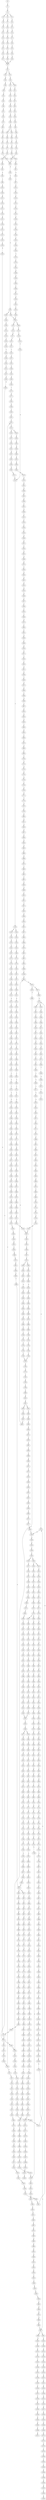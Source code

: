 strict digraph  {
	S0 -> S1 [ label = C ];
	S1 -> S2 [ label = T ];
	S2 -> S3 [ label = A ];
	S2 -> S4 [ label = T ];
	S2 -> S5 [ label = C ];
	S3 -> S6 [ label = G ];
	S4 -> S7 [ label = G ];
	S5 -> S8 [ label = G ];
	S6 -> S9 [ label = A ];
	S7 -> S10 [ label = A ];
	S8 -> S11 [ label = A ];
	S9 -> S12 [ label = A ];
	S10 -> S13 [ label = A ];
	S11 -> S14 [ label = A ];
	S12 -> S15 [ label = C ];
	S13 -> S16 [ label = C ];
	S14 -> S17 [ label = C ];
	S15 -> S18 [ label = T ];
	S16 -> S19 [ label = T ];
	S17 -> S20 [ label = T ];
	S18 -> S21 [ label = T ];
	S19 -> S22 [ label = T ];
	S20 -> S23 [ label = T ];
	S21 -> S24 [ label = C ];
	S22 -> S25 [ label = C ];
	S23 -> S26 [ label = C ];
	S24 -> S27 [ label = A ];
	S25 -> S28 [ label = A ];
	S26 -> S29 [ label = A ];
	S27 -> S30 [ label = A ];
	S28 -> S30 [ label = A ];
	S29 -> S30 [ label = A ];
	S30 -> S31 [ label = C ];
	S31 -> S32 [ label = C ];
	S31 -> S33 [ label = T ];
	S32 -> S34 [ label = G ];
	S33 -> S35 [ label = G ];
	S34 -> S36 [ label = G ];
	S35 -> S37 [ label = G ];
	S35 -> S38 [ label = C ];
	S36 -> S39 [ label = C ];
	S37 -> S40 [ label = C ];
	S38 -> S41 [ label = C ];
	S39 -> S42 [ label = C ];
	S40 -> S43 [ label = C ];
	S41 -> S44 [ label = C ];
	S42 -> S45 [ label = C ];
	S43 -> S46 [ label = C ];
	S44 -> S47 [ label = T ];
	S45 -> S48 [ label = A ];
	S46 -> S49 [ label = A ];
	S47 -> S50 [ label = A ];
	S48 -> S51 [ label = G ];
	S49 -> S52 [ label = G ];
	S50 -> S53 [ label = G ];
	S51 -> S54 [ label = T ];
	S52 -> S55 [ label = G ];
	S53 -> S56 [ label = G ];
	S54 -> S57 [ label = T ];
	S55 -> S58 [ label = T ];
	S56 -> S59 [ label = T ];
	S57 -> S60 [ label = G ];
	S58 -> S61 [ label = G ];
	S59 -> S62 [ label = G ];
	S60 -> S63 [ label = T ];
	S61 -> S64 [ label = C ];
	S61 -> S65 [ label = G ];
	S62 -> S66 [ label = T ];
	S63 -> S67 [ label = G ];
	S64 -> S68 [ label = G ];
	S65 -> S69 [ label = G ];
	S66 -> S70 [ label = G ];
	S67 -> S71 [ label = C ];
	S68 -> S72 [ label = C ];
	S69 -> S73 [ label = C ];
	S70 -> S74 [ label = C ];
	S71 -> S75 [ label = G ];
	S72 -> S76 [ label = G ];
	S73 -> S77 [ label = T ];
	S74 -> S78 [ label = G ];
	S75 -> S79 [ label = T ];
	S76 -> S80 [ label = T ];
	S77 -> S81 [ label = T ];
	S78 -> S82 [ label = T ];
	S79 -> S83 [ label = C ];
	S80 -> S84 [ label = C ];
	S81 -> S85 [ label = C ];
	S82 -> S86 [ label = C ];
	S83 -> S87 [ label = G ];
	S84 -> S88 [ label = G ];
	S85 -> S89 [ label = G ];
	S86 -> S87 [ label = G ];
	S87 -> S90 [ label = A ];
	S88 -> S91 [ label = T ];
	S89 -> S92 [ label = A ];
	S90 -> S93 [ label = A ];
	S91 -> S94 [ label = G ];
	S92 -> S95 [ label = A ];
	S93 -> S96 [ label = C ];
	S94 -> S97 [ label = C ];
	S95 -> S98 [ label = C ];
	S96 -> S99 [ label = C ];
	S96 -> S100 [ label = A ];
	S97 -> S101 [ label = A ];
	S98 -> S102 [ label = A ];
	S99 -> S103 [ label = T ];
	S100 -> S104 [ label = C ];
	S101 -> S105 [ label = T ];
	S102 -> S106 [ label = C ];
	S103 -> S107 [ label = T ];
	S103 -> S108 [ label = G ];
	S104 -> S109 [ label = C ];
	S105 -> S110 [ label = C ];
	S106 -> S111 [ label = G ];
	S107 -> S112 [ label = C ];
	S108 -> S113 [ label = T ];
	S109 -> S114 [ label = C ];
	S110 -> S115 [ label = C ];
	S111 -> S116 [ label = C ];
	S112 -> S117 [ label = G ];
	S113 -> S118 [ label = C ];
	S114 -> S119 [ label = G ];
	S115 -> S120 [ label = G ];
	S116 -> S121 [ label = G ];
	S117 -> S122 [ label = T ];
	S118 -> S123 [ label = G ];
	S119 -> S124 [ label = T ];
	S120 -> S125 [ label = C ];
	S121 -> S126 [ label = C ];
	S122 -> S127 [ label = A ];
	S123 -> S128 [ label = C ];
	S124 -> S129 [ label = A ];
	S125 -> S130 [ label = A ];
	S126 -> S131 [ label = A ];
	S127 -> S132 [ label = C ];
	S128 -> S133 [ label = G ];
	S129 -> S134 [ label = C ];
	S130 -> S135 [ label = C ];
	S131 -> S136 [ label = C ];
	S132 -> S137 [ label = T ];
	S133 -> S138 [ label = C ];
	S134 -> S139 [ label = G ];
	S135 -> S140 [ label = G ];
	S136 -> S141 [ label = G ];
	S137 -> S142 [ label = T ];
	S138 -> S143 [ label = G ];
	S138 -> S144 [ label = A ];
	S139 -> S145 [ label = T ];
	S140 -> S146 [ label = T ];
	S141 -> S147 [ label = T ];
	S142 -> S148 [ label = C ];
	S143 -> S149 [ label = A ];
	S144 -> S150 [ label = A ];
	S145 -> S151 [ label = C ];
	S146 -> S152 [ label = C ];
	S147 -> S153 [ label = C ];
	S148 -> S154 [ label = A ];
	S149 -> S155 [ label = G ];
	S150 -> S156 [ label = C ];
	S151 -> S157 [ label = C ];
	S152 -> S158 [ label = G ];
	S153 -> S159 [ label = C ];
	S154 -> S160 [ label = A ];
	S155 -> S161 [ label = C ];
	S156 -> S162 [ label = C ];
	S157 -> S163 [ label = A ];
	S158 -> S164 [ label = A ];
	S159 -> S165 [ label = A ];
	S160 -> S166 [ label = G ];
	S161 -> S167 [ label = A ];
	S162 -> S168 [ label = C ];
	S163 -> S169 [ label = G ];
	S164 -> S170 [ label = G ];
	S165 -> S171 [ label = G ];
	S166 -> S172 [ label = C ];
	S167 -> S173 [ label = G ];
	S168 -> S174 [ label = G ];
	S169 -> S175 [ label = C ];
	S170 -> S176 [ label = C ];
	S171 -> S175 [ label = C ];
	S172 -> S177 [ label = G ];
	S173 -> S178 [ label = T ];
	S174 -> S179 [ label = T ];
	S175 -> S180 [ label = T ];
	S175 -> S181 [ label = G ];
	S176 -> S182 [ label = G ];
	S177 -> S183 [ label = A ];
	S178 -> S184 [ label = G ];
	S179 -> S185 [ label = A ];
	S180 -> S186 [ label = T ];
	S181 -> S187 [ label = A ];
	S182 -> S188 [ label = A ];
	S183 -> S189 [ label = G ];
	S184 -> S190 [ label = C ];
	S185 -> S191 [ label = C ];
	S186 -> S192 [ label = C ];
	S187 -> S193 [ label = G ];
	S188 -> S194 [ label = G ];
	S189 -> S195 [ label = T ];
	S190 -> S196 [ label = A ];
	S191 -> S197 [ label = A ];
	S192 -> S198 [ label = A ];
	S193 -> S199 [ label = T ];
	S194 -> S200 [ label = T ];
	S195 -> S201 [ label = C ];
	S196 -> S202 [ label = A ];
	S197 -> S203 [ label = G ];
	S198 -> S204 [ label = C ];
	S199 -> S205 [ label = C ];
	S200 -> S206 [ label = C ];
	S201 -> S207 [ label = C ];
	S202 -> S208 [ label = C ];
	S203 -> S209 [ label = C ];
	S204 -> S210 [ label = G ];
	S205 -> S207 [ label = C ];
	S205 -> S211 [ label = T ];
	S206 -> S212 [ label = G ];
	S207 -> S213 [ label = C ];
	S208 -> S214 [ label = A ];
	S209 -> S215 [ label = A ];
	S210 -> S216 [ label = C ];
	S211 -> S217 [ label = C ];
	S212 -> S218 [ label = A ];
	S213 -> S219 [ label = T ];
	S213 -> S220 [ label = G ];
	S214 -> S221 [ label = G ];
	S215 -> S222 [ label = G ];
	S216 -> S223 [ label = C ];
	S217 -> S224 [ label = G ];
	S218 -> S225 [ label = A ];
	S219 -> S226 [ label = C ];
	S220 -> S227 [ label = C ];
	S221 -> S228 [ label = C ];
	S222 -> S229 [ label = G ];
	S223 -> S230 [ label = C ];
	S224 -> S231 [ label = T ];
	S225 -> S232 [ label = C ];
	S226 -> S233 [ label = C ];
	S227 -> S234 [ label = C ];
	S228 -> S235 [ label = T ];
	S229 -> S236 [ label = T ];
	S230 -> S237 [ label = T ];
	S231 -> S238 [ label = C ];
	S232 -> S239 [ label = C ];
	S233 -> S240 [ label = G ];
	S234 -> S241 [ label = T ];
	S235 -> S242 [ label = A ];
	S236 -> S243 [ label = G ];
	S237 -> S244 [ label = T ];
	S238 -> S245 [ label = T ];
	S239 -> S103 [ label = T ];
	S240 -> S246 [ label = G ];
	S241 -> S247 [ label = G ];
	S242 -> S248 [ label = C ];
	S243 -> S249 [ label = C ];
	S244 -> S250 [ label = C ];
	S245 -> S251 [ label = G ];
	S246 -> S252 [ label = T ];
	S247 -> S253 [ label = T ];
	S248 -> S254 [ label = G ];
	S249 -> S255 [ label = A ];
	S250 -> S256 [ label = A ];
	S251 -> S257 [ label = T ];
	S252 -> S258 [ label = C ];
	S253 -> S259 [ label = C ];
	S254 -> S260 [ label = A ];
	S255 -> S261 [ label = C ];
	S256 -> S262 [ label = T ];
	S257 -> S263 [ label = T ];
	S258 -> S264 [ label = T ];
	S259 -> S265 [ label = G ];
	S260 -> S266 [ label = G ];
	S261 -> S267 [ label = G ];
	S262 -> S268 [ label = C ];
	S263 -> S269 [ label = C ];
	S264 -> S270 [ label = G ];
	S265 -> S271 [ label = C ];
	S266 -> S272 [ label = A ];
	S267 -> S273 [ label = C ];
	S268 -> S274 [ label = C ];
	S269 -> S275 [ label = C ];
	S270 -> S276 [ label = G ];
	S271 -> S133 [ label = G ];
	S272 -> S277 [ label = A ];
	S273 -> S278 [ label = G ];
	S274 -> S279 [ label = A ];
	S275 -> S280 [ label = G ];
	S276 -> S281 [ label = A ];
	S277 -> S282 [ label = C ];
	S278 -> S283 [ label = G ];
	S279 -> S284 [ label = G ];
	S280 -> S285 [ label = T ];
	S281 -> S286 [ label = G ];
	S282 -> S287 [ label = T ];
	S283 -> S288 [ label = T ];
	S284 -> S289 [ label = A ];
	S285 -> S290 [ label = G ];
	S286 -> S291 [ label = G ];
	S287 -> S292 [ label = G ];
	S288 -> S293 [ label = G ];
	S289 -> S294 [ label = A ];
	S290 -> S295 [ label = G ];
	S291 -> S296 [ label = G ];
	S292 -> S297 [ label = G ];
	S293 -> S298 [ label = C ];
	S294 -> S299 [ label = C ];
	S295 -> S300 [ label = C ];
	S296 -> S301 [ label = T ];
	S297 -> S302 [ label = C ];
	S298 -> S303 [ label = C ];
	S299 -> S304 [ label = C ];
	S300 -> S305 [ label = C ];
	S301 -> S306 [ label = G ];
	S302 -> S307 [ label = G ];
	S303 -> S308 [ label = G ];
	S304 -> S309 [ label = A ];
	S304 -> S310 [ label = G ];
	S305 -> S311 [ label = C ];
	S306 -> S312 [ label = T ];
	S307 -> S313 [ label = C ];
	S308 -> S314 [ label = C ];
	S309 -> S315 [ label = G ];
	S309 -> S316 [ label = C ];
	S310 -> S317 [ label = G ];
	S311 -> S318 [ label = G ];
	S312 -> S319 [ label = T ];
	S313 -> S320 [ label = A ];
	S314 -> S321 [ label = A ];
	S315 -> S322 [ label = A ];
	S316 -> S323 [ label = C ];
	S317 -> S324 [ label = A ];
	S318 -> S325 [ label = T ];
	S319 -> S326 [ label = C ];
	S320 -> S327 [ label = G ];
	S321 -> S328 [ label = A ];
	S322 -> S329 [ label = C ];
	S323 -> S330 [ label = A ];
	S324 -> S331 [ label = C ];
	S325 -> S332 [ label = C ];
	S326 -> S333 [ label = C ];
	S327 -> S334 [ label = C ];
	S328 -> S335 [ label = C ];
	S329 -> S336 [ label = T ];
	S330 -> S337 [ label = C ];
	S331 -> S338 [ label = G ];
	S332 -> S339 [ label = C ];
	S333 -> S340 [ label = A ];
	S334 -> S341 [ label = G ];
	S335 -> S342 [ label = C ];
	S336 -> S343 [ label = C ];
	S337 -> S344 [ label = C ];
	S338 -> S345 [ label = C ];
	S339 -> S346 [ label = A ];
	S340 -> S347 [ label = G ];
	S341 -> S348 [ label = G ];
	S342 -> S349 [ label = A ];
	S343 -> S350 [ label = C ];
	S344 -> S351 [ label = C ];
	S345 -> S352 [ label = C ];
	S346 -> S353 [ label = G ];
	S347 -> S354 [ label = C ];
	S348 -> S355 [ label = G ];
	S349 -> S356 [ label = G ];
	S350 -> S357 [ label = C ];
	S351 -> S358 [ label = C ];
	S352 -> S359 [ label = C ];
	S353 -> S360 [ label = T ];
	S354 -> S361 [ label = A ];
	S355 -> S362 [ label = T ];
	S356 -> S363 [ label = T ];
	S357 -> S364 [ label = A ];
	S358 -> S365 [ label = T ];
	S359 -> S366 [ label = A ];
	S360 -> S367 [ label = A ];
	S361 -> S368 [ label = G ];
	S362 -> S369 [ label = G ];
	S363 -> S370 [ label = C ];
	S364 -> S371 [ label = T ];
	S365 -> S372 [ label = T ];
	S366 -> S373 [ label = T ];
	S367 -> S374 [ label = G ];
	S368 -> S375 [ label = A ];
	S369 -> S376 [ label = C ];
	S370 -> S377 [ label = G ];
	S371 -> S378 [ label = C ];
	S372 -> S379 [ label = C ];
	S373 -> S380 [ label = C ];
	S374 -> S381 [ label = G ];
	S374 -> S382 [ label = C ];
	S375 -> S383 [ label = T ];
	S376 -> S384 [ label = C ];
	S377 -> S385 [ label = C ];
	S378 -> S386 [ label = T ];
	S379 -> S387 [ label = C ];
	S379 -> S388 [ label = G ];
	S380 -> S389 [ label = G ];
	S381 -> S390 [ label = G ];
	S382 -> S391 [ label = T ];
	S383 -> S392 [ label = A ];
	S384 -> S393 [ label = G ];
	S385 -> S394 [ label = G ];
	S386 -> S395 [ label = G ];
	S387 -> S396 [ label = T ];
	S388 -> S397 [ label = A ];
	S389 -> S398 [ label = T ];
	S390 -> S399 [ label = T ];
	S391 -> S400 [ label = C ];
	S392 -> S401 [ label = A ];
	S393 -> S402 [ label = C ];
	S394 -> S403 [ label = C ];
	S395 -> S404 [ label = C ];
	S396 -> S405 [ label = G ];
	S397 -> S406 [ label = T ];
	S398 -> S407 [ label = C ];
	S399 -> S408 [ label = C ];
	S400 -> S409 [ label = C ];
	S401 -> S410 [ label = A ];
	S402 -> S411 [ label = C ];
	S403 -> S412 [ label = A ];
	S404 -> S413 [ label = C ];
	S405 -> S414 [ label = T ];
	S406 -> S415 [ label = C ];
	S407 -> S416 [ label = C ];
	S408 -> S417 [ label = A ];
	S409 -> S418 [ label = A ];
	S410 -> S419 [ label = A ];
	S411 -> S420 [ label = G ];
	S412 -> S421 [ label = G ];
	S413 -> S422 [ label = A ];
	S414 -> S423 [ label = C ];
	S415 -> S424 [ label = G ];
	S416 -> S425 [ label = T ];
	S417 -> S426 [ label = C ];
	S418 -> S427 [ label = C ];
	S419 -> S428 [ label = A ];
	S420 -> S429 [ label = G ];
	S421 -> S430 [ label = C ];
	S422 -> S431 [ label = G ];
	S423 -> S432 [ label = C ];
	S424 -> S433 [ label = T ];
	S425 -> S434 [ label = C ];
	S426 -> S435 [ label = T ];
	S427 -> S436 [ label = C ];
	S428 -> S437 [ label = C ];
	S429 -> S438 [ label = T ];
	S430 -> S439 [ label = C ];
	S431 -> S440 [ label = T ];
	S432 -> S441 [ label = T ];
	S433 -> S442 [ label = T ];
	S434 -> S443 [ label = T ];
	S435 -> S444 [ label = C ];
	S436 -> S445 [ label = G ];
	S437 -> S446 [ label = T ];
	S438 -> S447 [ label = G ];
	S439 -> S448 [ label = G ];
	S440 -> S449 [ label = C ];
	S441 -> S450 [ label = T ];
	S442 -> S451 [ label = T ];
	S443 -> S452 [ label = T ];
	S444 -> S453 [ label = G ];
	S445 -> S454 [ label = G ];
	S446 -> S455 [ label = T ];
	S447 -> S456 [ label = G ];
	S448 -> S457 [ label = G ];
	S449 -> S458 [ label = G ];
	S450 -> S459 [ label = G ];
	S451 -> S460 [ label = G ];
	S452 -> S461 [ label = C ];
	S453 -> S462 [ label = C ];
	S454 -> S463 [ label = A ];
	S455 -> S464 [ label = T ];
	S456 -> S465 [ label = T ];
	S457 -> S466 [ label = T ];
	S458 -> S467 [ label = T ];
	S459 -> S468 [ label = T ];
	S460 -> S469 [ label = T ];
	S461 -> S470 [ label = T ];
	S462 -> S471 [ label = T ];
	S463 -> S472 [ label = C ];
	S464 -> S473 [ label = G ];
	S465 -> S474 [ label = G ];
	S466 -> S475 [ label = G ];
	S467 -> S476 [ label = A ];
	S468 -> S477 [ label = A ];
	S469 -> S478 [ label = A ];
	S470 -> S479 [ label = C ];
	S471 -> S480 [ label = T ];
	S472 -> S481 [ label = G ];
	S473 -> S482 [ label = C ];
	S474 -> S483 [ label = G ];
	S475 -> S484 [ label = G ];
	S476 -> S485 [ label = A ];
	S477 -> S486 [ label = G ];
	S478 -> S487 [ label = G ];
	S479 -> S488 [ label = G ];
	S480 -> S489 [ label = C ];
	S481 -> S490 [ label = T ];
	S482 -> S491 [ label = C ];
	S483 -> S492 [ label = A ];
	S484 -> S493 [ label = A ];
	S485 -> S494 [ label = G ];
	S486 -> S495 [ label = G ];
	S487 -> S496 [ label = G ];
	S488 -> S497 [ label = G ];
	S489 -> S498 [ label = A ];
	S490 -> S499 [ label = C ];
	S491 -> S500 [ label = G ];
	S492 -> S501 [ label = A ];
	S493 -> S502 [ label = A ];
	S494 -> S503 [ label = A ];
	S495 -> S504 [ label = A ];
	S496 -> S505 [ label = A ];
	S497 -> S506 [ label = A ];
	S498 -> S507 [ label = T ];
	S499 -> S508 [ label = G ];
	S500 -> S509 [ label = T ];
	S501 -> S510 [ label = C ];
	S502 -> S511 [ label = G ];
	S503 -> S512 [ label = C ];
	S504 -> S513 [ label = G ];
	S505 -> S514 [ label = A ];
	S506 -> S515 [ label = G ];
	S507 -> S516 [ label = C ];
	S508 -> S517 [ label = T ];
	S509 -> S518 [ label = A ];
	S510 -> S519 [ label = C ];
	S511 -> S520 [ label = A ];
	S512 -> S521 [ label = G ];
	S513 -> S522 [ label = A ];
	S514 -> S523 [ label = A ];
	S515 -> S524 [ label = A ];
	S516 -> S525 [ label = C ];
	S517 -> S526 [ label = G ];
	S518 -> S527 [ label = G ];
	S519 -> S528 [ label = T ];
	S520 -> S529 [ label = A ];
	S521 -> S530 [ label = G ];
	S522 -> S531 [ label = G ];
	S523 -> S532 [ label = G ];
	S524 -> S533 [ label = G ];
	S525 -> S279 [ label = A ];
	S526 -> S534 [ label = A ];
	S527 -> S535 [ label = C ];
	S528 -> S536 [ label = C ];
	S529 -> S537 [ label = C ];
	S530 -> S538 [ label = C ];
	S531 -> S539 [ label = G ];
	S532 -> S540 [ label = G ];
	S533 -> S541 [ label = G ];
	S534 -> S542 [ label = C ];
	S535 -> S543 [ label = C ];
	S536 -> S544 [ label = G ];
	S537 -> S545 [ label = G ];
	S538 -> S546 [ label = T ];
	S539 -> S547 [ label = T ];
	S540 -> S548 [ label = T ];
	S541 -> S549 [ label = T ];
	S542 -> S550 [ label = C ];
	S543 -> S551 [ label = G ];
	S544 -> S552 [ label = G ];
	S545 -> S553 [ label = G ];
	S546 -> S554 [ label = C ];
	S547 -> S555 [ label = C ];
	S548 -> S556 [ label = C ];
	S549 -> S555 [ label = C ];
	S550 -> S557 [ label = G ];
	S551 -> S558 [ label = G ];
	S552 -> S559 [ label = C ];
	S553 -> S560 [ label = C ];
	S554 -> S561 [ label = T ];
	S555 -> S562 [ label = C ];
	S556 -> S563 [ label = C ];
	S557 -> S564 [ label = G ];
	S558 -> S565 [ label = T ];
	S559 -> S566 [ label = A ];
	S560 -> S567 [ label = A ];
	S561 -> S568 [ label = C ];
	S562 -> S569 [ label = C ];
	S563 -> S570 [ label = C ];
	S564 -> S571 [ label = T ];
	S565 -> S572 [ label = G ];
	S566 -> S573 [ label = C ];
	S567 -> S574 [ label = C ];
	S568 -> S575 [ label = G ];
	S569 -> S576 [ label = A ];
	S569 -> S577 [ label = G ];
	S570 -> S578 [ label = G ];
	S571 -> S579 [ label = C ];
	S572 -> S580 [ label = A ];
	S573 -> S581 [ label = G ];
	S574 -> S582 [ label = C ];
	S574 -> S583 [ label = T ];
	S575 -> S584 [ label = A ];
	S576 -> S585 [ label = G ];
	S577 -> S586 [ label = G ];
	S578 -> S587 [ label = A ];
	S579 -> S588 [ label = G ];
	S580 -> S589 [ label = C ];
	S581 -> S590 [ label = C ];
	S582 -> S591 [ label = G ];
	S583 -> S592 [ label = G ];
	S584 -> S593 [ label = A ];
	S585 -> S594 [ label = A ];
	S586 -> S595 [ label = A ];
	S587 -> S596 [ label = A ];
	S588 -> S597 [ label = C ];
	S589 -> S598 [ label = G ];
	S590 -> S599 [ label = G ];
	S591 -> S600 [ label = G ];
	S592 -> S601 [ label = G ];
	S593 -> S602 [ label = G ];
	S594 -> S603 [ label = G ];
	S595 -> S604 [ label = G ];
	S596 -> S605 [ label = G ];
	S597 -> S606 [ label = G ];
	S598 -> S607 [ label = T ];
	S599 -> S608 [ label = C ];
	S600 -> S609 [ label = G ];
	S601 -> S610 [ label = G ];
	S602 -> S611 [ label = T ];
	S603 -> S612 [ label = C ];
	S604 -> S613 [ label = G ];
	S605 -> S614 [ label = T ];
	S606 -> S615 [ label = T ];
	S607 -> S616 [ label = G ];
	S608 -> S617 [ label = G ];
	S609 -> S618 [ label = A ];
	S610 -> S619 [ label = A ];
	S611 -> S620 [ label = C ];
	S612 -> S621 [ label = C ];
	S613 -> S622 [ label = C ];
	S614 -> S623 [ label = C ];
	S615 -> S624 [ label = A ];
	S616 -> S625 [ label = G ];
	S617 -> S626 [ label = C ];
	S617 -> S627 [ label = G ];
	S618 -> S628 [ label = A ];
	S619 -> S629 [ label = A ];
	S620 -> S630 [ label = G ];
	S621 -> S631 [ label = A ];
	S622 -> S632 [ label = G ];
	S623 -> S633 [ label = G ];
	S624 -> S634 [ label = G ];
	S625 -> S635 [ label = G ];
	S626 -> S636 [ label = G ];
	S627 -> S637 [ label = C ];
	S628 -> S638 [ label = T ];
	S629 -> S639 [ label = C ];
	S630 -> S640 [ label = C ];
	S631 -> S641 [ label = C ];
	S632 -> S642 [ label = T ];
	S633 -> S643 [ label = A ];
	S634 -> S644 [ label = C ];
	S635 -> S645 [ label = T ];
	S636 -> S646 [ label = T ];
	S637 -> S647 [ label = T ];
	S638 -> S648 [ label = T ];
	S639 -> S649 [ label = T ];
	S640 -> S650 [ label = G ];
	S641 -> S651 [ label = G ];
	S642 -> S652 [ label = G ];
	S643 -> S653 [ label = G ];
	S644 -> S654 [ label = C ];
	S645 -> S655 [ label = A ];
	S646 -> S656 [ label = C ];
	S647 -> S657 [ label = G ];
	S648 -> S658 [ label = G ];
	S649 -> S659 [ label = G ];
	S650 -> S660 [ label = G ];
	S651 -> S661 [ label = G ];
	S652 -> S662 [ label = G ];
	S653 -> S663 [ label = G ];
	S654 -> S664 [ label = G ];
	S655 -> S665 [ label = C ];
	S656 -> S666 [ label = G ];
	S657 -> S667 [ label = G ];
	S658 -> S668 [ label = A ];
	S659 -> S669 [ label = G ];
	S660 -> S670 [ label = C ];
	S661 -> S671 [ label = T ];
	S662 -> S672 [ label = T ];
	S663 -> S673 [ label = T ];
	S664 -> S674 [ label = C ];
	S665 -> S675 [ label = T ];
	S666 -> S676 [ label = A ];
	S667 -> S677 [ label = A ];
	S668 -> S678 [ label = A ];
	S669 -> S679 [ label = A ];
	S670 -> S680 [ label = T ];
	S671 -> S681 [ label = T ];
	S672 -> S682 [ label = A ];
	S673 -> S683 [ label = A ];
	S674 -> S684 [ label = T ];
	S675 -> S685 [ label = A ];
	S676 -> S686 [ label = C ];
	S677 -> S687 [ label = A ];
	S678 -> S688 [ label = C ];
	S679 -> S689 [ label = C ];
	S680 -> S690 [ label = A ];
	S681 -> S691 [ label = A ];
	S682 -> S692 [ label = T ];
	S683 -> S693 [ label = T ];
	S684 -> S694 [ label = G ];
	S685 -> S695 [ label = T ];
	S686 -> S696 [ label = G ];
	S687 -> S697 [ label = T ];
	S688 -> S698 [ label = C ];
	S689 -> S699 [ label = C ];
	S690 -> S700 [ label = T ];
	S691 -> S701 [ label = C ];
	S692 -> S702 [ label = G ];
	S693 -> S703 [ label = A ];
	S694 -> S704 [ label = G ];
	S695 -> S705 [ label = T ];
	S696 -> S706 [ label = C ];
	S697 -> S707 [ label = G ];
	S698 -> S708 [ label = C ];
	S699 -> S709 [ label = C ];
	S700 -> S710 [ label = A ];
	S701 -> S711 [ label = T ];
	S702 -> S712 [ label = A ];
	S703 -> S713 [ label = A ];
	S704 -> S714 [ label = A ];
	S705 -> S715 [ label = G ];
	S706 -> S716 [ label = G ];
	S707 -> S717 [ label = G ];
	S708 -> S718 [ label = G ];
	S709 -> S719 [ label = G ];
	S710 -> S720 [ label = G ];
	S711 -> S721 [ label = G ];
	S712 -> S722 [ label = G ];
	S713 -> S723 [ label = G ];
	S714 -> S724 [ label = A ];
	S715 -> S725 [ label = G ];
	S716 -> S726 [ label = C ];
	S717 -> S727 [ label = G ];
	S718 -> S728 [ label = T ];
	S719 -> S729 [ label = T ];
	S720 -> S730 [ label = T ];
	S721 -> S731 [ label = C ];
	S722 -> S732 [ label = C ];
	S723 -> S733 [ label = T ];
	S724 -> S734 [ label = G ];
	S725 -> S735 [ label = A ];
	S726 -> S736 [ label = C ];
	S727 -> S737 [ label = G ];
	S728 -> S738 [ label = C ];
	S729 -> S739 [ label = C ];
	S730 -> S740 [ label = A ];
	S731 -> S741 [ label = A ];
	S732 -> S742 [ label = G ];
	S733 -> S743 [ label = C ];
	S734 -> S744 [ label = A ];
	S735 -> S745 [ label = A ];
	S736 -> S746 [ label = T ];
	S737 -> S747 [ label = T ];
	S738 -> S748 [ label = T ];
	S739 -> S749 [ label = T ];
	S740 -> S750 [ label = G ];
	S741 -> S751 [ label = G ];
	S742 -> S752 [ label = G ];
	S743 -> S753 [ label = G ];
	S744 -> S754 [ label = A ];
	S745 -> S755 [ label = C ];
	S746 -> S756 [ label = C ];
	S747 -> S757 [ label = C ];
	S748 -> S758 [ label = C ];
	S749 -> S758 [ label = C ];
	S750 -> S759 [ label = C ];
	S751 -> S760 [ label = A ];
	S752 -> S761 [ label = T ];
	S753 -> S762 [ label = T ];
	S754 -> S537 [ label = C ];
	S755 -> S763 [ label = G ];
	S756 -> S764 [ label = G ];
	S757 -> S765 [ label = C ];
	S758 -> S766 [ label = G ];
	S759 -> S767 [ label = C ];
	S760 -> S768 [ label = C ];
	S761 -> S769 [ label = C ];
	S762 -> S770 [ label = G ];
	S763 -> S771 [ label = G ];
	S764 -> S772 [ label = G ];
	S765 -> S773 [ label = G ];
	S766 -> S774 [ label = G ];
	S767 -> S775 [ label = G ];
	S768 -> S776 [ label = G ];
	S769 -> S777 [ label = G ];
	S770 -> S778 [ label = G ];
	S771 -> S779 [ label = T ];
	S772 -> S780 [ label = G ];
	S773 -> S781 [ label = C ];
	S774 -> S782 [ label = C ];
	S775 -> S783 [ label = A ];
	S776 -> S784 [ label = G ];
	S777 -> S785 [ label = C ];
	S778 -> S786 [ label = T ];
	S779 -> S787 [ label = A ];
	S780 -> S788 [ label = C ];
	S781 -> S789 [ label = C ];
	S782 -> S790 [ label = A ];
	S783 -> S791 [ label = A ];
	S784 -> S792 [ label = A ];
	S785 -> S793 [ label = A ];
	S786 -> S794 [ label = A ];
	S787 -> S795 [ label = C ];
	S788 -> S796 [ label = T ];
	S789 -> S797 [ label = G ];
	S790 -> S798 [ label = C ];
	S791 -> S799 [ label = A ];
	S792 -> S800 [ label = C ];
	S793 -> S801 [ label = C ];
	S794 -> S802 [ label = C ];
	S795 -> S803 [ label = G ];
	S796 -> S804 [ label = C ];
	S797 -> S805 [ label = G ];
	S798 -> S806 [ label = C ];
	S799 -> S807 [ label = C ];
	S800 -> S808 [ label = A ];
	S801 -> S809 [ label = G ];
	S802 -> S810 [ label = C ];
	S803 -> S811 [ label = A ];
	S804 -> S812 [ label = A ];
	S805 -> S813 [ label = A ];
	S806 -> S814 [ label = G ];
	S807 -> S815 [ label = C ];
	S808 -> S816 [ label = C ];
	S809 -> S817 [ label = C ];
	S810 -> S818 [ label = G ];
	S811 -> S819 [ label = A ];
	S812 -> S820 [ label = C ];
	S813 -> S821 [ label = A ];
	S814 -> S822 [ label = A ];
	S815 -> S823 [ label = C ];
	S816 -> S824 [ label = A ];
	S817 -> S825 [ label = G ];
	S818 -> S826 [ label = G ];
	S819 -> S827 [ label = G ];
	S820 -> S828 [ label = G ];
	S821 -> S829 [ label = C ];
	S822 -> S830 [ label = G ];
	S822 -> S831 [ label = A ];
	S823 -> S832 [ label = C ];
	S824 -> S833 [ label = C ];
	S825 -> S834 [ label = C ];
	S826 -> S835 [ label = T ];
	S827 -> S836 [ label = A ];
	S828 -> S837 [ label = T ];
	S829 -> S838 [ label = T ];
	S830 -> S839 [ label = T ];
	S831 -> S840 [ label = T ];
	S832 -> S841 [ label = G ];
	S833 -> S842 [ label = C ];
	S834 -> S617 [ label = G ];
	S835 -> S843 [ label = G ];
	S836 -> S844 [ label = A ];
	S837 -> S845 [ label = C ];
	S838 -> S846 [ label = G ];
	S839 -> S847 [ label = C ];
	S840 -> S848 [ label = G ];
	S841 -> S849 [ label = A ];
	S842 -> S850 [ label = T ];
	S843 -> S851 [ label = G ];
	S844 -> S852 [ label = G ];
	S845 -> S853 [ label = C ];
	S846 -> S854 [ label = C ];
	S847 -> S855 [ label = C ];
	S848 -> S856 [ label = T ];
	S849 -> S857 [ label = C ];
	S850 -> S858 [ label = C ];
	S851 -> S859 [ label = T ];
	S852 -> S860 [ label = T ];
	S853 -> S861 [ label = A ];
	S854 -> S862 [ label = A ];
	S855 -> S863 [ label = A ];
	S856 -> S864 [ label = A ];
	S857 -> S865 [ label = T ];
	S858 -> S866 [ label = T ];
	S859 -> S867 [ label = T ];
	S860 -> S868 [ label = G ];
	S861 -> S171 [ label = G ];
	S862 -> S869 [ label = A ];
	S863 -> S870 [ label = G ];
	S864 -> S871 [ label = G ];
	S865 -> S872 [ label = A ];
	S866 -> S873 [ label = A ];
	S867 -> S874 [ label = A ];
	S868 -> S875 [ label = T ];
	S869 -> S876 [ label = C ];
	S870 -> S877 [ label = T ];
	S870 -> S878 [ label = C ];
	S871 -> S879 [ label = T ];
	S872 -> S880 [ label = G ];
	S873 -> S881 [ label = G ];
	S874 -> S882 [ label = G ];
	S875 -> S883 [ label = C ];
	S876 -> S884 [ label = C ];
	S877 -> S885 [ label = A ];
	S878 -> S886 [ label = T ];
	S879 -> S887 [ label = T ];
	S880 -> S888 [ label = A ];
	S881 -> S889 [ label = A ];
	S882 -> S890 [ label = A ];
	S883 -> S891 [ label = C ];
	S884 -> S892 [ label = A ];
	S885 -> S374 [ label = G ];
	S886 -> S186 [ label = T ];
	S887 -> S893 [ label = T ];
	S888 -> S894 [ label = A ];
	S889 -> S895 [ label = A ];
	S890 -> S896 [ label = A ];
	S891 -> S897 [ label = T ];
	S892 -> S898 [ label = G ];
	S893 -> S899 [ label = C ];
	S894 -> S900 [ label = T ];
	S895 -> S901 [ label = C ];
	S896 -> S902 [ label = G ];
	S897 -> S903 [ label = G ];
	S898 -> S904 [ label = A ];
	S899 -> S905 [ label = A ];
	S900 -> S906 [ label = C ];
	S901 -> S907 [ label = G ];
	S902 -> S908 [ label = G ];
	S903 -> S909 [ label = G ];
	S904 -> S910 [ label = A ];
	S905 -> S911 [ label = C ];
	S906 -> S912 [ label = G ];
	S907 -> S913 [ label = A ];
	S908 -> S914 [ label = G ];
	S909 -> S915 [ label = C ];
	S910 -> S916 [ label = C ];
	S911 -> S917 [ label = T ];
	S912 -> S918 [ label = G ];
	S913 -> S919 [ label = G ];
	S914 -> S920 [ label = G ];
	S915 -> S921 [ label = C ];
	S916 -> S922 [ label = A ];
	S917 -> S923 [ label = C ];
	S918 -> S924 [ label = G ];
	S919 -> S925 [ label = G ];
	S920 -> S926 [ label = G ];
	S921 -> S927 [ label = T ];
	S922 -> S928 [ label = G ];
	S923 -> S929 [ label = C ];
	S924 -> S930 [ label = T ];
	S925 -> S931 [ label = T ];
	S926 -> S932 [ label = T ];
	S927 -> S933 [ label = G ];
	S928 -> S934 [ label = C ];
	S929 -> S935 [ label = T ];
	S930 -> S936 [ label = A ];
	S931 -> S937 [ label = G ];
	S932 -> S938 [ label = C ];
	S933 -> S939 [ label = G ];
	S934 -> S940 [ label = C ];
	S935 -> S941 [ label = T ];
	S936 -> S942 [ label = T ];
	S937 -> S943 [ label = T ];
	S938 -> S944 [ label = C ];
	S939 -> S945 [ label = G ];
	S940 -> S946 [ label = G ];
	S941 -> S947 [ label = T ];
	S942 -> S948 [ label = C ];
	S943 -> S949 [ label = C ];
	S944 -> S950 [ label = G ];
	S945 -> S951 [ label = T ];
	S946 -> S952 [ label = T ];
	S947 -> S953 [ label = C ];
	S948 -> S954 [ label = C ];
	S949 -> S955 [ label = C ];
	S950 -> S956 [ label = T ];
	S951 -> S957 [ label = C ];
	S952 -> S958 [ label = C ];
	S953 -> S959 [ label = A ];
	S954 -> S960 [ label = C ];
	S955 -> S961 [ label = C ];
	S956 -> S962 [ label = C ];
	S957 -> S963 [ label = C ];
	S958 -> S964 [ label = C ];
	S959 -> S965 [ label = T ];
	S960 -> S966 [ label = G ];
	S961 -> S967 [ label = T ];
	S962 -> S968 [ label = G ];
	S963 -> S969 [ label = C ];
	S964 -> S970 [ label = T ];
	S965 -> S971 [ label = C ];
	S966 -> S972 [ label = A ];
	S967 -> S973 [ label = G ];
	S968 -> S974 [ label = G ];
	S969 -> S975 [ label = G ];
	S970 -> S976 [ label = C ];
	S971 -> S977 [ label = C ];
	S972 -> S978 [ label = A ];
	S973 -> S979 [ label = T ];
	S974 -> S980 [ label = A ];
	S975 -> S981 [ label = A ];
	S976 -> S982 [ label = T ];
	S977 -> S983 [ label = A ];
	S978 -> S984 [ label = A ];
	S979 -> S985 [ label = C ];
	S980 -> S986 [ label = A ];
	S981 -> S987 [ label = G ];
	S982 -> S988 [ label = G ];
	S983 -> S284 [ label = G ];
	S984 -> S989 [ label = G ];
	S985 -> S990 [ label = C ];
	S986 -> S991 [ label = C ];
	S987 -> S992 [ label = T ];
	S988 -> S993 [ label = T ];
	S989 -> S994 [ label = T ];
	S990 -> S995 [ label = T ];
	S991 -> S996 [ label = A ];
	S991 -> S997 [ label = T ];
	S992 -> S998 [ label = C ];
	S993 -> S999 [ label = C ];
	S994 -> S1000 [ label = G ];
	S995 -> S1001 [ label = A ];
	S996 -> S1002 [ label = G ];
	S997 -> S1003 [ label = A ];
	S998 -> S1004 [ label = C ];
	S999 -> S1005 [ label = G ];
	S1000 -> S1006 [ label = T ];
	S1001 -> S1007 [ label = C ];
	S1002 -> S1008 [ label = G ];
	S1003 -> S1009 [ label = C ];
	S1004 -> S863 [ label = A ];
	S1005 -> S1010 [ label = T ];
	S1006 -> S1011 [ label = C ];
	S1007 -> S1012 [ label = T ];
	S1008 -> S1013 [ label = A ];
	S1009 -> S1014 [ label = A ];
	S1010 -> S1015 [ label = G ];
	S1011 -> S1016 [ label = G ];
	S1012 -> S1017 [ label = A ];
	S1013 -> S1018 [ label = A ];
	S1014 -> S1019 [ label = A ];
	S1015 -> S1020 [ label = G ];
	S1016 -> S1021 [ label = T ];
	S1017 -> S1022 [ label = C ];
	S1018 -> S1023 [ label = T ];
	S1019 -> S1024 [ label = C ];
	S1020 -> S1025 [ label = T ];
	S1021 -> S1026 [ label = C ];
	S1022 -> S1027 [ label = C ];
	S1023 -> S1028 [ label = A ];
	S1024 -> S1029 [ label = G ];
	S1025 -> S794 [ label = A ];
	S1026 -> S1030 [ label = G ];
	S1027 -> S1031 [ label = A ];
	S1028 -> S1032 [ label = G ];
	S1029 -> S1033 [ label = A ];
	S1030 -> S1034 [ label = G ];
	S1031 -> S1035 [ label = G ];
	S1032 -> S1036 [ label = T ];
	S1033 -> S1037 [ label = A ];
	S1034 -> S1038 [ label = A ];
	S1035 -> S1039 [ label = G ];
	S1036 -> S1040 [ label = C ];
	S1037 -> S1041 [ label = A ];
	S1038 -> S1042 [ label = A ];
	S1039 -> S1043 [ label = A ];
	S1040 -> S1044 [ label = T ];
	S1041 -> S1045 [ label = A ];
	S1042 -> S991 [ label = C ];
	S1043 -> S1046 [ label = G ];
	S1044 -> S1047 [ label = C ];
	S1045 -> S1048 [ label = C ];
	S1046 -> S1049 [ label = A ];
	S1047 -> S1050 [ label = T ];
	S1048 -> S1051 [ label = A ];
	S1049 -> S1052 [ label = G ];
	S1050 -> S1053 [ label = C ];
	S1051 -> S1054 [ label = G ];
	S1052 -> S1055 [ label = T ];
	S1053 -> S1056 [ label = T ];
	S1054 -> S1057 [ label = A ];
	S1055 -> S1058 [ label = C ];
	S1056 -> S1059 [ label = G ];
	S1057 -> S1060 [ label = A ];
	S1058 -> S1061 [ label = A ];
	S1059 -> S1062 [ label = A ];
	S1060 -> S1063 [ label = G ];
	S1061 -> S1064 [ label = G ];
	S1062 -> S1065 [ label = G ];
	S1063 -> S1066 [ label = G ];
	S1064 -> S1067 [ label = G ];
	S1065 -> S1068 [ label = T ];
	S1066 -> S1069 [ label = G ];
	S1067 -> S1070 [ label = A ];
	S1068 -> S1071 [ label = A ];
	S1069 -> S1072 [ label = G ];
	S1070 -> S1073 [ label = C ];
	S1072 -> S1074 [ label = T ];
	S1073 -> S1075 [ label = C ];
	S1074 -> S1076 [ label = C ];
	S1075 -> S1077 [ label = A ];
	S1076 -> S1078 [ label = T ];
	S1077 -> S1079 [ label = G ];
	S1078 -> S1080 [ label = C ];
	S1079 -> S1081 [ label = T ];
	S1080 -> S1082 [ label = T ];
	S1081 -> S1083 [ label = C ];
	S1082 -> S1084 [ label = C ];
	S1083 -> S1085 [ label = T ];
	S1084 -> S1086 [ label = G ];
	S1085 -> S1087 [ label = C ];
	S1086 -> S1088 [ label = T ];
	S1087 -> S1089 [ label = T ];
	S1088 -> S1090 [ label = G ];
	S1089 -> S1091 [ label = G ];
	S1090 -> S1092 [ label = G ];
	S1091 -> S1093 [ label = T ];
	S1092 -> S1094 [ label = T ];
	S1093 -> S1095 [ label = A ];
	S1094 -> S1096 [ label = A ];
}
